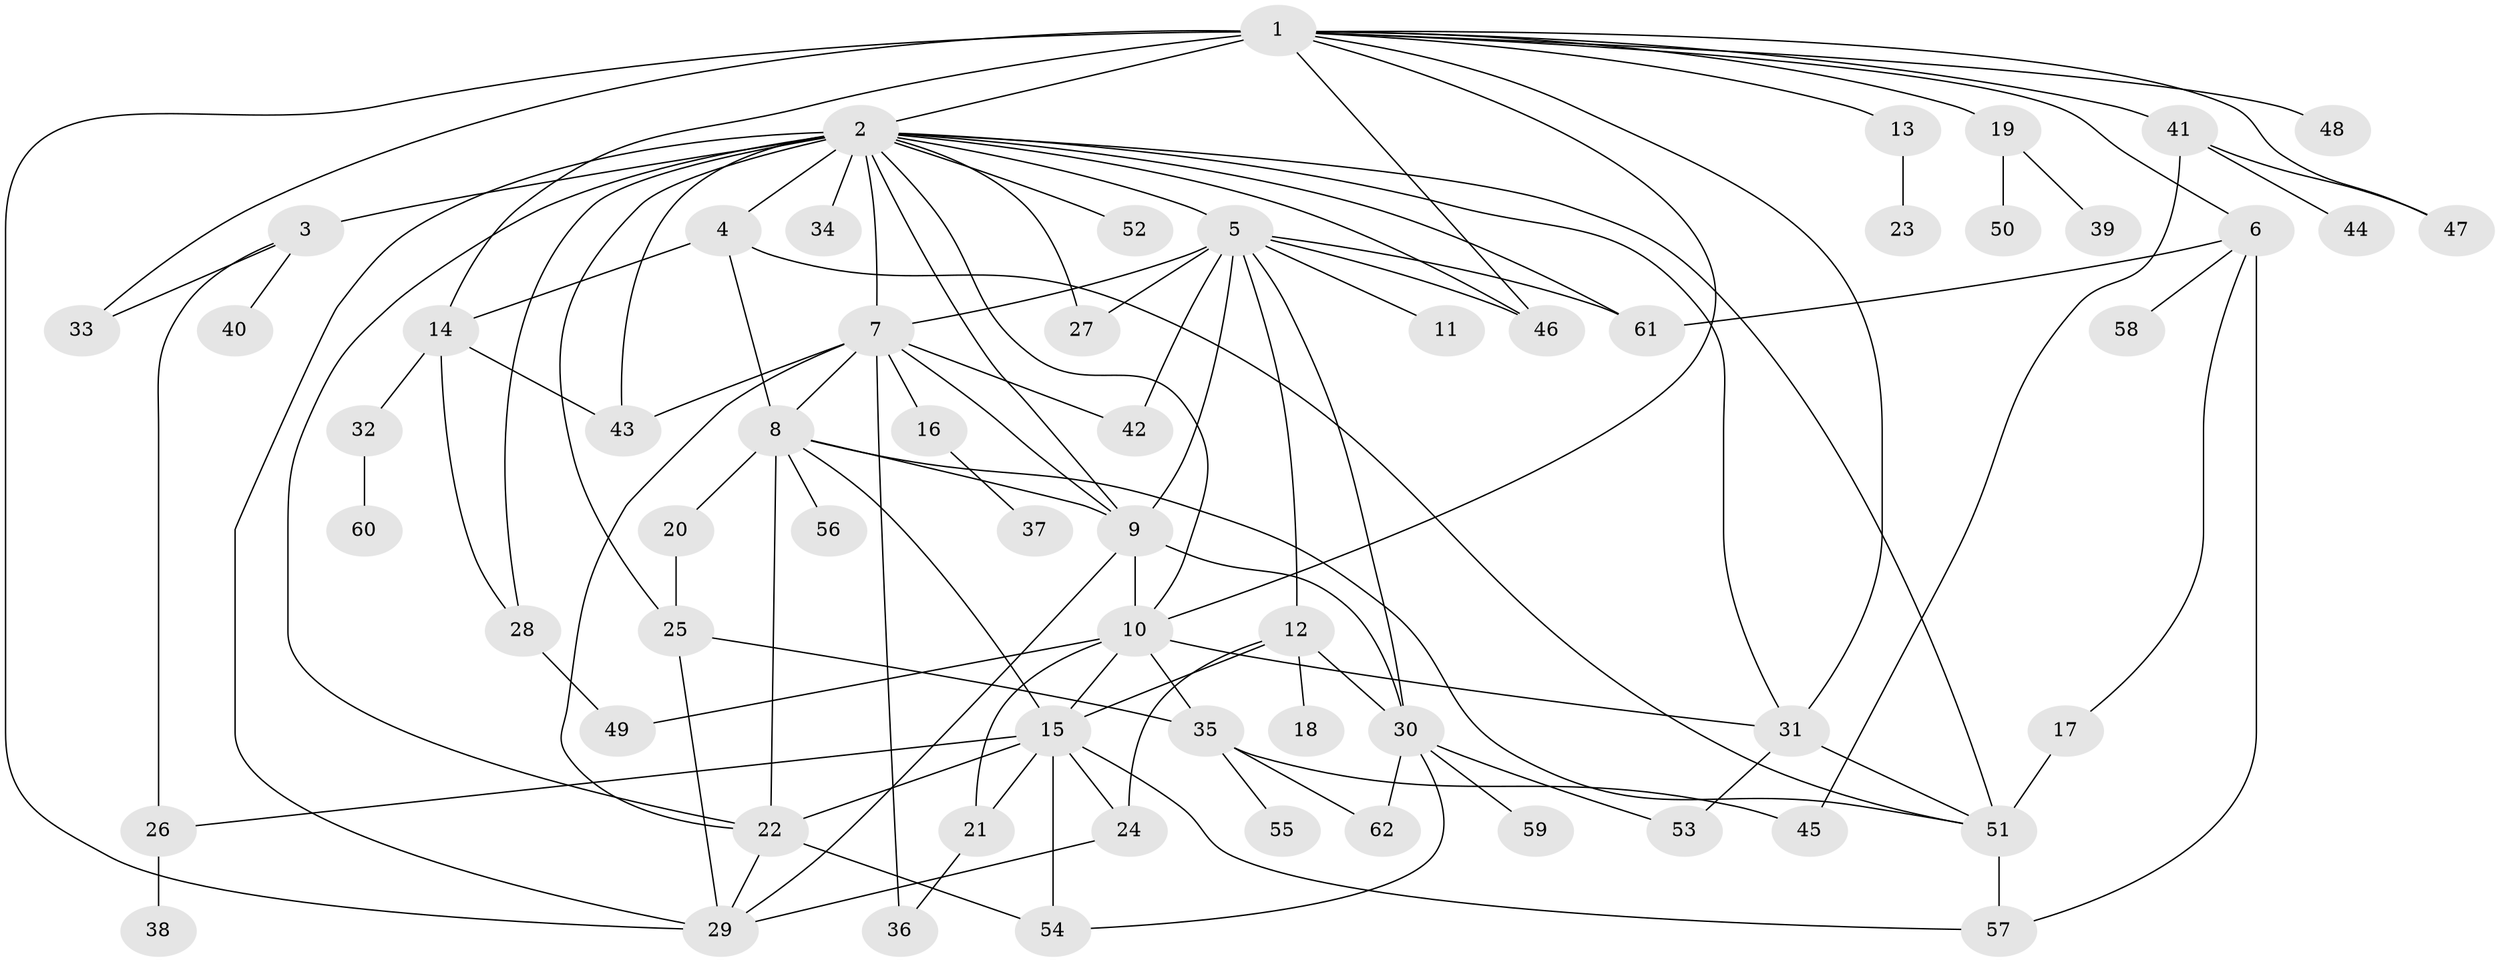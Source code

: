 // original degree distribution, {23: 0.006756756756756757, 31: 0.006756756756756757, 1: 0.3918918918918919, 4: 0.08108108108108109, 18: 0.006756756756756757, 6: 0.033783783783783786, 13: 0.006756756756756757, 10: 0.013513513513513514, 2: 0.30405405405405406, 3: 0.10135135135135136, 5: 0.02702702702702703, 7: 0.013513513513513514, 8: 0.006756756756756757}
// Generated by graph-tools (version 1.1) at 2025/50/03/04/25 22:50:27]
// undirected, 62 vertices, 112 edges
graph export_dot {
  node [color=gray90,style=filled];
  1;
  2;
  3;
  4;
  5;
  6;
  7;
  8;
  9;
  10;
  11;
  12;
  13;
  14;
  15;
  16;
  17;
  18;
  19;
  20;
  21;
  22;
  23;
  24;
  25;
  26;
  27;
  28;
  29;
  30;
  31;
  32;
  33;
  34;
  35;
  36;
  37;
  38;
  39;
  40;
  41;
  42;
  43;
  44;
  45;
  46;
  47;
  48;
  49;
  50;
  51;
  52;
  53;
  54;
  55;
  56;
  57;
  58;
  59;
  60;
  61;
  62;
  1 -- 2 [weight=1.0];
  1 -- 6 [weight=1.0];
  1 -- 10 [weight=1.0];
  1 -- 13 [weight=1.0];
  1 -- 14 [weight=7.0];
  1 -- 19 [weight=1.0];
  1 -- 29 [weight=1.0];
  1 -- 31 [weight=2.0];
  1 -- 33 [weight=1.0];
  1 -- 41 [weight=1.0];
  1 -- 46 [weight=1.0];
  1 -- 47 [weight=1.0];
  1 -- 48 [weight=1.0];
  2 -- 3 [weight=7.0];
  2 -- 4 [weight=1.0];
  2 -- 5 [weight=3.0];
  2 -- 7 [weight=1.0];
  2 -- 9 [weight=3.0];
  2 -- 10 [weight=1.0];
  2 -- 22 [weight=1.0];
  2 -- 25 [weight=1.0];
  2 -- 27 [weight=1.0];
  2 -- 28 [weight=1.0];
  2 -- 29 [weight=1.0];
  2 -- 31 [weight=1.0];
  2 -- 34 [weight=1.0];
  2 -- 43 [weight=2.0];
  2 -- 46 [weight=1.0];
  2 -- 51 [weight=1.0];
  2 -- 52 [weight=1.0];
  2 -- 61 [weight=1.0];
  3 -- 26 [weight=1.0];
  3 -- 33 [weight=1.0];
  3 -- 40 [weight=1.0];
  4 -- 8 [weight=2.0];
  4 -- 14 [weight=1.0];
  4 -- 51 [weight=1.0];
  5 -- 7 [weight=1.0];
  5 -- 9 [weight=8.0];
  5 -- 11 [weight=1.0];
  5 -- 12 [weight=1.0];
  5 -- 27 [weight=1.0];
  5 -- 30 [weight=1.0];
  5 -- 42 [weight=1.0];
  5 -- 46 [weight=1.0];
  5 -- 61 [weight=1.0];
  6 -- 17 [weight=1.0];
  6 -- 57 [weight=1.0];
  6 -- 58 [weight=1.0];
  6 -- 61 [weight=1.0];
  7 -- 8 [weight=1.0];
  7 -- 9 [weight=1.0];
  7 -- 16 [weight=4.0];
  7 -- 22 [weight=1.0];
  7 -- 36 [weight=1.0];
  7 -- 42 [weight=1.0];
  7 -- 43 [weight=1.0];
  8 -- 9 [weight=1.0];
  8 -- 15 [weight=1.0];
  8 -- 20 [weight=1.0];
  8 -- 22 [weight=1.0];
  8 -- 51 [weight=1.0];
  8 -- 56 [weight=1.0];
  9 -- 10 [weight=1.0];
  9 -- 29 [weight=1.0];
  9 -- 30 [weight=1.0];
  10 -- 15 [weight=1.0];
  10 -- 21 [weight=2.0];
  10 -- 31 [weight=1.0];
  10 -- 35 [weight=1.0];
  10 -- 49 [weight=1.0];
  12 -- 15 [weight=1.0];
  12 -- 18 [weight=2.0];
  12 -- 24 [weight=1.0];
  12 -- 30 [weight=1.0];
  13 -- 23 [weight=1.0];
  14 -- 28 [weight=1.0];
  14 -- 32 [weight=1.0];
  14 -- 43 [weight=1.0];
  15 -- 21 [weight=1.0];
  15 -- 22 [weight=1.0];
  15 -- 24 [weight=1.0];
  15 -- 26 [weight=1.0];
  15 -- 54 [weight=5.0];
  15 -- 57 [weight=1.0];
  16 -- 37 [weight=1.0];
  17 -- 51 [weight=4.0];
  19 -- 39 [weight=1.0];
  19 -- 50 [weight=1.0];
  20 -- 25 [weight=3.0];
  21 -- 36 [weight=1.0];
  22 -- 29 [weight=1.0];
  22 -- 54 [weight=1.0];
  24 -- 29 [weight=1.0];
  25 -- 29 [weight=1.0];
  25 -- 35 [weight=1.0];
  26 -- 38 [weight=1.0];
  28 -- 49 [weight=3.0];
  30 -- 53 [weight=1.0];
  30 -- 54 [weight=1.0];
  30 -- 59 [weight=1.0];
  30 -- 62 [weight=1.0];
  31 -- 51 [weight=1.0];
  31 -- 53 [weight=1.0];
  32 -- 60 [weight=1.0];
  35 -- 45 [weight=1.0];
  35 -- 55 [weight=1.0];
  35 -- 62 [weight=1.0];
  41 -- 44 [weight=1.0];
  41 -- 45 [weight=1.0];
  41 -- 47 [weight=1.0];
  51 -- 57 [weight=1.0];
}
